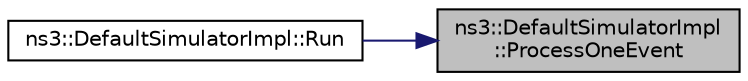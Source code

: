 digraph "ns3::DefaultSimulatorImpl::ProcessOneEvent"
{
 // LATEX_PDF_SIZE
  edge [fontname="Helvetica",fontsize="10",labelfontname="Helvetica",labelfontsize="10"];
  node [fontname="Helvetica",fontsize="10",shape=record];
  rankdir="RL";
  Node1 [label="ns3::DefaultSimulatorImpl\l::ProcessOneEvent",height=0.2,width=0.4,color="black", fillcolor="grey75", style="filled", fontcolor="black",tooltip="Process the next event."];
  Node1 -> Node2 [dir="back",color="midnightblue",fontsize="10",style="solid",fontname="Helvetica"];
  Node2 [label="ns3::DefaultSimulatorImpl::Run",height=0.2,width=0.4,color="black", fillcolor="white", style="filled",URL="$classns3_1_1_default_simulator_impl.html#a744b5fd2093c8cd507acbff376c41d53",tooltip="Run the simulation."];
}
